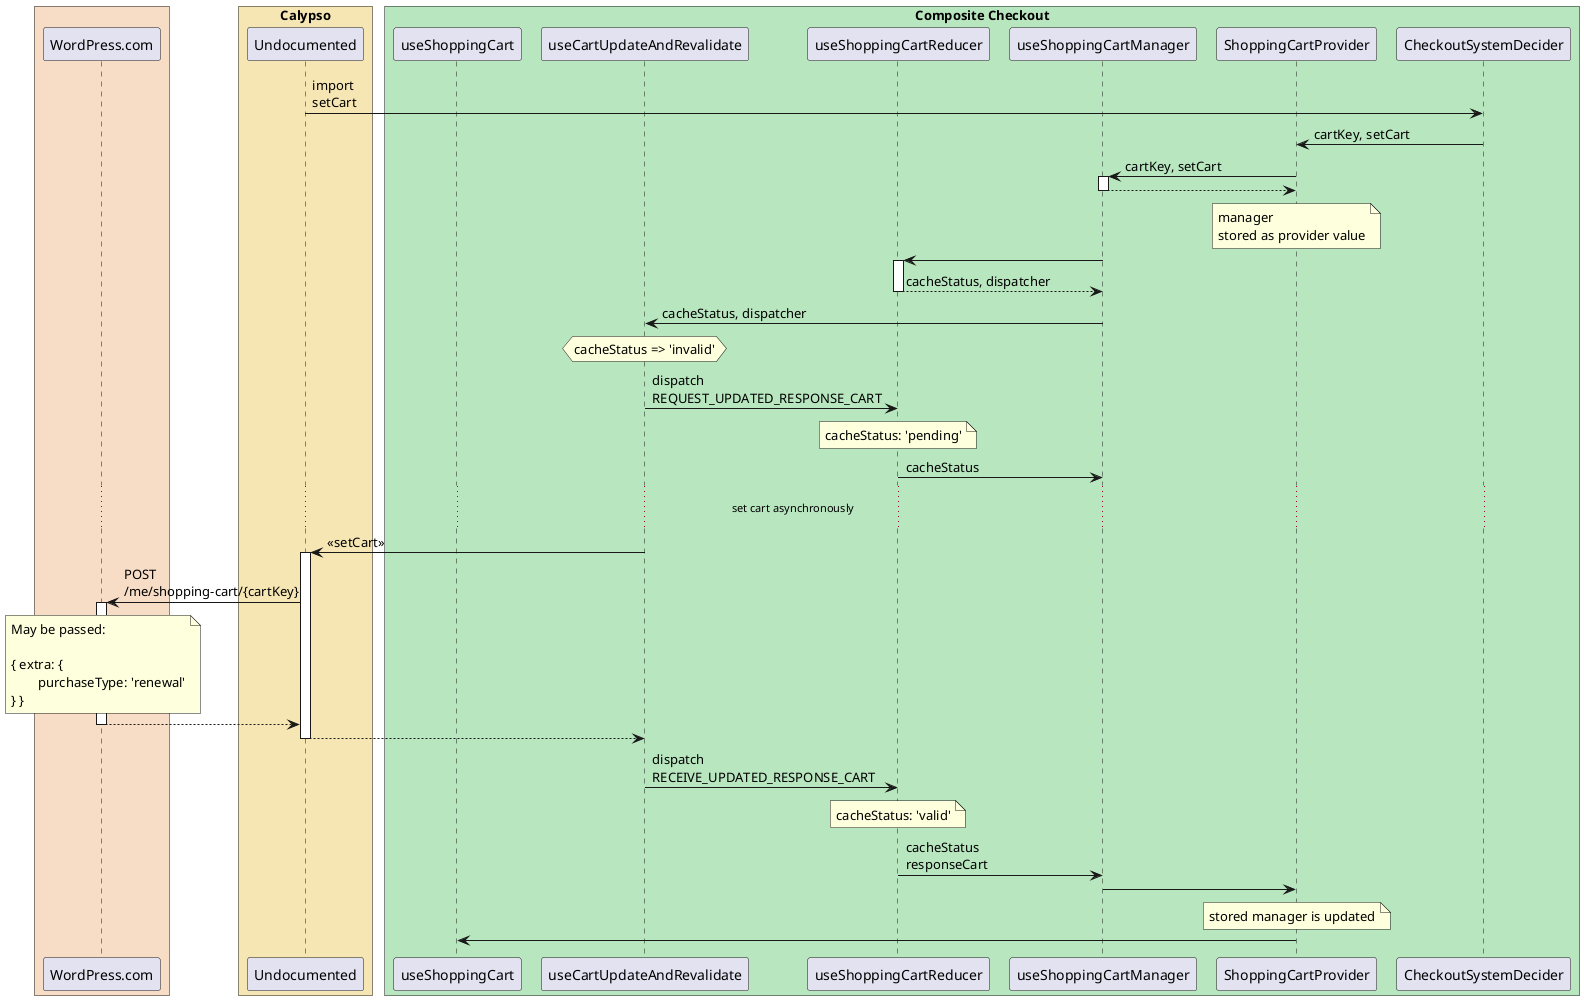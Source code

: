 @startuml

'red: #facfd2
'orange: #f7dcc6
'yellow: #f5e6b3
'green: #b8e6bf

skinparam ParticipantPadding 5
skinparam BoxPadding 5
box " " #f7dcc6
  participant WordPress.com
end box
box "Calypso" #f5e6b3
  participant Undocumented
end box
box "Composite Checkout" #b8e6bf
  participant useShoppingCart
  participant useCartUpdateAndRevalidate
  participant useShoppingCartReducer
  participant useShoppingCartManager
  participant ShoppingCartProvider
  participant CheckoutSystemDecider
end box

'Imports
Undocumented -> CheckoutSystemDecider : import\nsetCart
CheckoutSystemDecider -> ShoppingCartProvider : cartKey, setCart
ShoppingCartProvider -> useShoppingCartManager : cartKey, setCart
activate useShoppingCartManager
return
note over ShoppingCartProvider : manager\nstored as provider value
useShoppingCartManager -> useShoppingCartReducer
activate useShoppingCartReducer
return cacheStatus, dispatcher
useShoppingCartManager -> useCartUpdateAndRevalidate : cacheStatus, dispatcher
hnote over useCartUpdateAndRevalidate
	cacheStatus => 'invalid'
end hnote
useCartUpdateAndRevalidate -> useShoppingCartReducer : dispatch\nREQUEST_UPDATED_RESPONSE_CART
note over useShoppingCartReducer
	cacheStatus: 'pending'
end note
useShoppingCartReducer -> useShoppingCartManager : cacheStatus
...set cart asynchronously...
useCartUpdateAndRevalidate -> Undocumented : << setCart >>
activate Undocumented
Undocumented -> WordPress.com : POST\n/me/shopping-cart/{cartKey}
activate WordPress.com
'Explain renewal flags
note over WordPress.com
	May be passed:

	{ extra: {
		purchaseType: 'renewal'
	} }
end note
return
return
useCartUpdateAndRevalidate -> useShoppingCartReducer : dispatch\nRECEIVE_UPDATED_RESPONSE_CART
note over useShoppingCartReducer
	cacheStatus: 'valid'
end note
useShoppingCartReducer -> useShoppingCartManager : cacheStatus\nresponseCart
useShoppingCartManager -> ShoppingCartProvider
note over ShoppingCartProvider
	stored manager is updated
end note
ShoppingCartProvider -> useShoppingCart

@enduml
